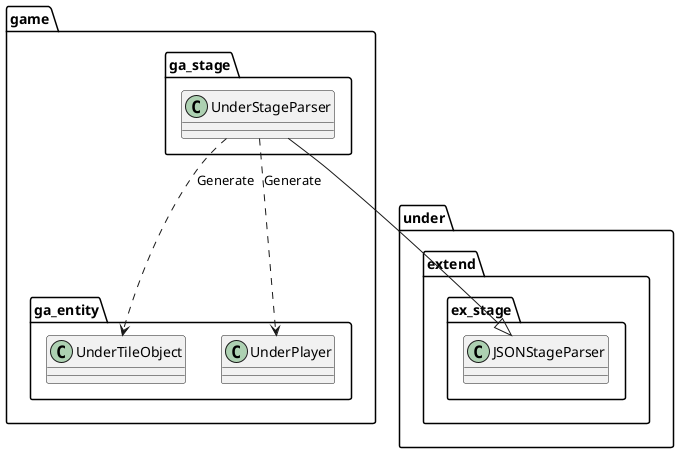 @startuml StageGame

package game {
    package ga_stage {
        class UnderStageParser
    }
}

package game {
    package ga_entity {
        class UnderTileObject
        class UnderPlayer
    }
}

package under {
    package extend {
        package ex_stage {
            class JSONStageParser
        }
    }
}

UnderStageParser ..> UnderTileObject : Generate
UnderStageParser ..> UnderPlayer : Generate

UnderStageParser --|> JSONStageParser

@enduml
